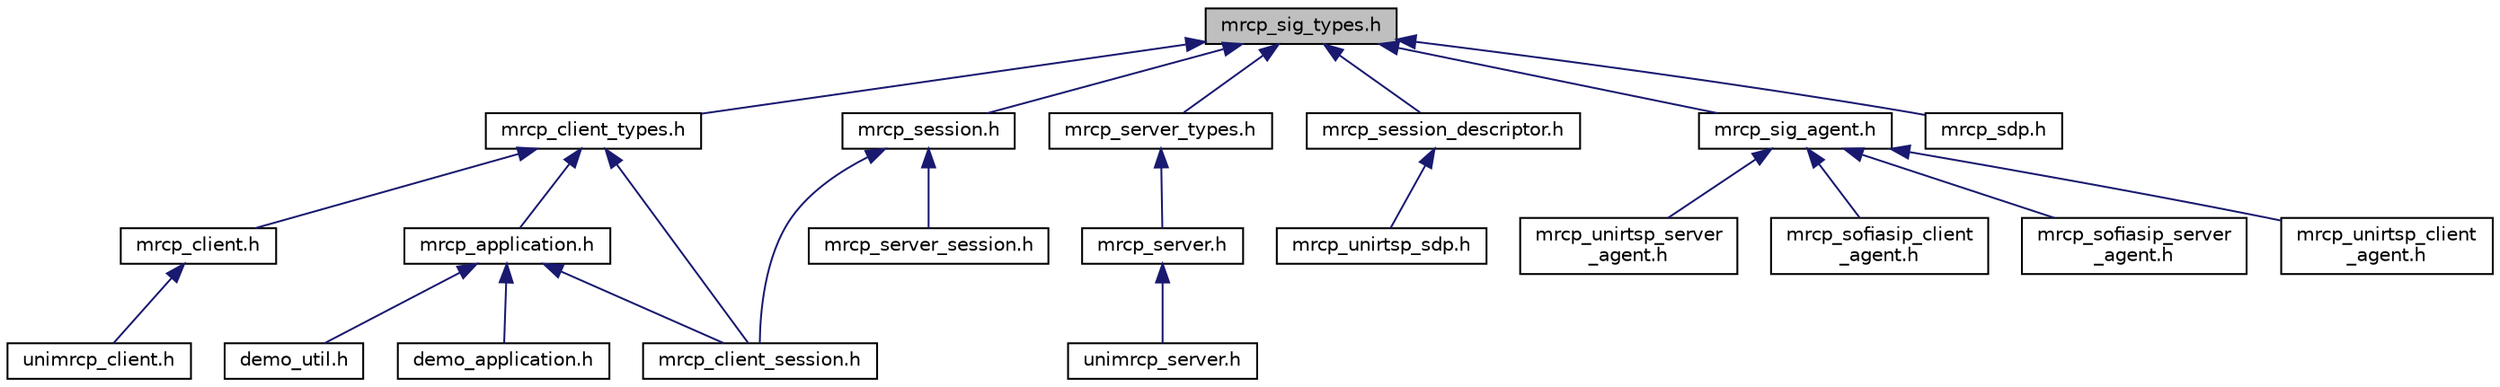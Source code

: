 digraph "mrcp_sig_types.h"
{
  edge [fontname="Helvetica",fontsize="10",labelfontname="Helvetica",labelfontsize="10"];
  node [fontname="Helvetica",fontsize="10",shape=record];
  Node8 [label="mrcp_sig_types.h",height=0.2,width=0.4,color="black", fillcolor="grey75", style="filled", fontcolor="black"];
  Node8 -> Node9 [dir="back",color="midnightblue",fontsize="10",style="solid",fontname="Helvetica"];
  Node9 [label="mrcp_client_types.h",height=0.2,width=0.4,color="black", fillcolor="white", style="filled",URL="$mrcp__client__types_8h.html",tooltip="MRCP Client Types. "];
  Node9 -> Node10 [dir="back",color="midnightblue",fontsize="10",style="solid",fontname="Helvetica"];
  Node10 [label="mrcp_application.h",height=0.2,width=0.4,color="black", fillcolor="white", style="filled",URL="$mrcp__application_8h.html",tooltip="MRCP User Level Application Interface. "];
  Node10 -> Node11 [dir="back",color="midnightblue",fontsize="10",style="solid",fontname="Helvetica"];
  Node11 [label="mrcp_client_session.h",height=0.2,width=0.4,color="black", fillcolor="white", style="filled",URL="$mrcp__client__session_8h.html",tooltip="MRCP Client Session. "];
  Node10 -> Node12 [dir="back",color="midnightblue",fontsize="10",style="solid",fontname="Helvetica"];
  Node12 [label="demo_application.h",height=0.2,width=0.4,color="black", fillcolor="white", style="filled",URL="$demo__application_8h.html",tooltip="Demo MRCP Application. "];
  Node10 -> Node13 [dir="back",color="midnightblue",fontsize="10",style="solid",fontname="Helvetica"];
  Node13 [label="demo_util.h",height=0.2,width=0.4,color="black", fillcolor="white", style="filled",URL="$demo__util_8h.html",tooltip="Demo MRCP Utilities. "];
  Node9 -> Node14 [dir="back",color="midnightblue",fontsize="10",style="solid",fontname="Helvetica"];
  Node14 [label="mrcp_client.h",height=0.2,width=0.4,color="black", fillcolor="white", style="filled",URL="$mrcp__client_8h.html",tooltip="MRCP Client. "];
  Node14 -> Node15 [dir="back",color="midnightblue",fontsize="10",style="solid",fontname="Helvetica"];
  Node15 [label="unimrcp_client.h",height=0.2,width=0.4,color="black", fillcolor="white", style="filled",URL="$unimrcp__client_8h.html",tooltip="UniMRCP Client. "];
  Node9 -> Node11 [dir="back",color="midnightblue",fontsize="10",style="solid",fontname="Helvetica"];
  Node8 -> Node16 [dir="back",color="midnightblue",fontsize="10",style="solid",fontname="Helvetica"];
  Node16 [label="mrcp_server_types.h",height=0.2,width=0.4,color="black", fillcolor="white", style="filled",URL="$mrcp__server__types_8h.html",tooltip="MRCP Server Types. "];
  Node16 -> Node17 [dir="back",color="midnightblue",fontsize="10",style="solid",fontname="Helvetica"];
  Node17 [label="mrcp_server.h",height=0.2,width=0.4,color="black", fillcolor="white", style="filled",URL="$mrcp__server_8h.html",tooltip="MRCP Server. "];
  Node17 -> Node18 [dir="back",color="midnightblue",fontsize="10",style="solid",fontname="Helvetica"];
  Node18 [label="unimrcp_server.h",height=0.2,width=0.4,color="black", fillcolor="white", style="filled",URL="$unimrcp__server_8h.html",tooltip="UniMRCP Server. "];
  Node8 -> Node19 [dir="back",color="midnightblue",fontsize="10",style="solid",fontname="Helvetica"];
  Node19 [label="mrcp_session.h",height=0.2,width=0.4,color="black", fillcolor="white", style="filled",URL="$mrcp__session_8h.html",tooltip="Abstract MRCP Session. "];
  Node19 -> Node11 [dir="back",color="midnightblue",fontsize="10",style="solid",fontname="Helvetica"];
  Node19 -> Node20 [dir="back",color="midnightblue",fontsize="10",style="solid",fontname="Helvetica"];
  Node20 [label="mrcp_server_session.h",height=0.2,width=0.4,color="black", fillcolor="white", style="filled",URL="$mrcp__server__session_8h.html",tooltip="MRCP Server Session. "];
  Node8 -> Node21 [dir="back",color="midnightblue",fontsize="10",style="solid",fontname="Helvetica"];
  Node21 [label="mrcp_session_descriptor.h",height=0.2,width=0.4,color="black", fillcolor="white", style="filled",URL="$mrcp__session__descriptor_8h.html",tooltip="MRCP Session Descriptor. "];
  Node21 -> Node22 [dir="back",color="midnightblue",fontsize="10",style="solid",fontname="Helvetica"];
  Node22 [label="mrcp_unirtsp_sdp.h",height=0.2,width=0.4,color="black", fillcolor="white", style="filled",URL="$mrcp__unirtsp__sdp_8h.html",tooltip="MRCP RTSP SDP Transformations. "];
  Node8 -> Node23 [dir="back",color="midnightblue",fontsize="10",style="solid",fontname="Helvetica"];
  Node23 [label="mrcp_sig_agent.h",height=0.2,width=0.4,color="black", fillcolor="white", style="filled",URL="$mrcp__sig__agent_8h.html",tooltip="Abstract MRCP Signaling Agent. "];
  Node23 -> Node24 [dir="back",color="midnightblue",fontsize="10",style="solid",fontname="Helvetica"];
  Node24 [label="mrcp_sofiasip_client\l_agent.h",height=0.2,width=0.4,color="black", fillcolor="white", style="filled",URL="$mrcp__sofiasip__client__agent_8h.html",tooltip="Implementation of MRCP Signaling Interface using Sofia-SIP. "];
  Node23 -> Node25 [dir="back",color="midnightblue",fontsize="10",style="solid",fontname="Helvetica"];
  Node25 [label="mrcp_sofiasip_server\l_agent.h",height=0.2,width=0.4,color="black", fillcolor="white", style="filled",URL="$mrcp__sofiasip__server__agent_8h.html",tooltip="Implementation of MRCP Signaling Interface using Sofia-SIP. "];
  Node23 -> Node26 [dir="back",color="midnightblue",fontsize="10",style="solid",fontname="Helvetica"];
  Node26 [label="mrcp_unirtsp_client\l_agent.h",height=0.2,width=0.4,color="black", fillcolor="white", style="filled",URL="$mrcp__unirtsp__client__agent_8h.html",tooltip="Implementation of MRCP Signaling Interface using UniRTSP. "];
  Node23 -> Node27 [dir="back",color="midnightblue",fontsize="10",style="solid",fontname="Helvetica"];
  Node27 [label="mrcp_unirtsp_server\l_agent.h",height=0.2,width=0.4,color="black", fillcolor="white", style="filled",URL="$mrcp__unirtsp__server__agent_8h.html",tooltip="Implementation of MRCP Signaling Interface using UniRTSP. "];
  Node8 -> Node28 [dir="back",color="midnightblue",fontsize="10",style="solid",fontname="Helvetica"];
  Node28 [label="mrcp_sdp.h",height=0.2,width=0.4,color="black", fillcolor="white", style="filled",URL="$mrcp__sdp_8h.html",tooltip="MRCP SDP Transformations. "];
}
